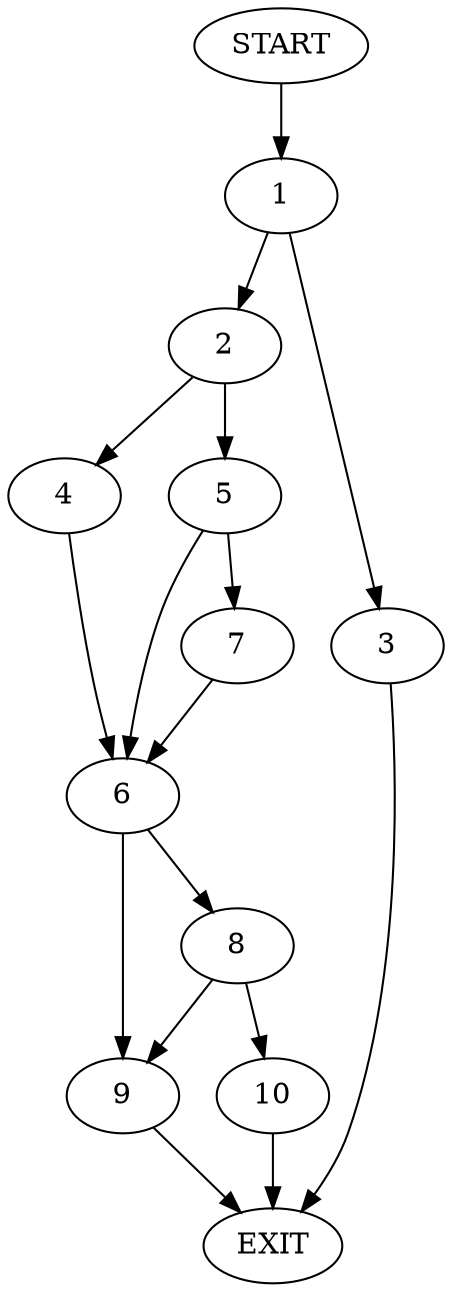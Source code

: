 digraph {
0 [label="START"]
11 [label="EXIT"]
0 -> 1
1 -> 2
1 -> 3
3 -> 11
2 -> 4
2 -> 5
4 -> 6
5 -> 6
5 -> 7
6 -> 8
6 -> 9
7 -> 6
9 -> 11
8 -> 9
8 -> 10
10 -> 11
}
